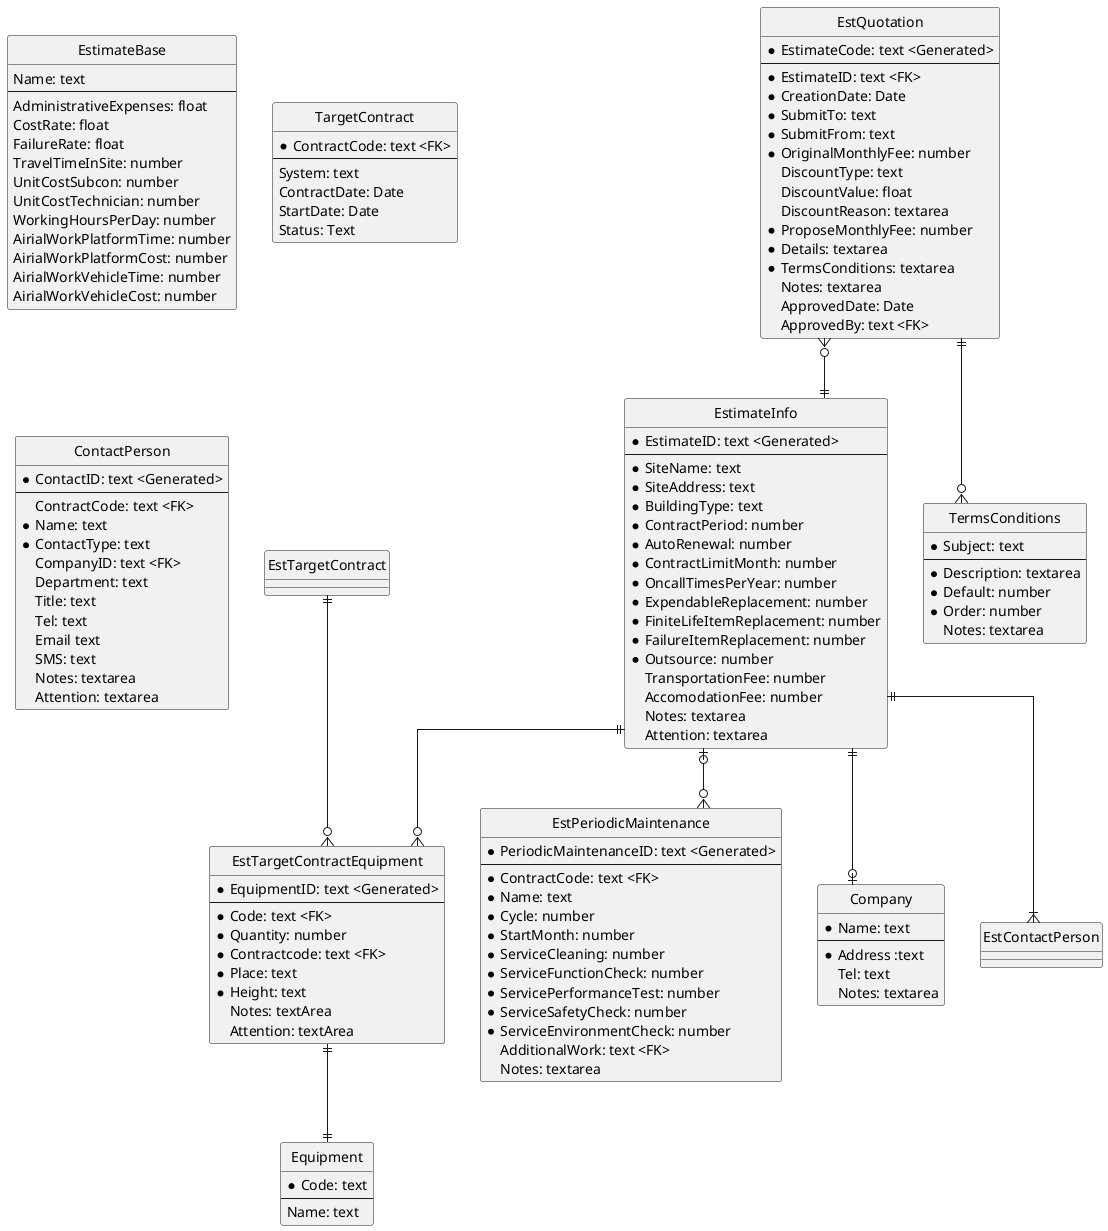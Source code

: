 @startuml
hide circle
skinparam linetype ortho

entity EstimateBase {
    Name: text
    --
    AdministrativeExpenses: float
    CostRate: float
    FailureRate: float
    TravelTimeInSite: number
    UnitCostSubcon: number
    UnitCostTechnician: number
    WorkingHoursPerDay: number
    AirialWorkPlatformTime: number
    AirialWorkPlatformCost: number
    AirialWorkVehicleTime: number
    AirialWorkVehicleCost: number
}
entity EstimateInfo {
    * EstimateID: text <Generated>
    --
    * SiteName: text
    * SiteAddress: text
    * BuildingType: text
    * ContractPeriod: number
    * AutoRenewal: number
    * ContractLimitMonth: number
    * OncallTimesPerYear: number
    * ExpendableReplacement: number
    * FiniteLifeItemReplacement: number
    * FailureItemReplacement: number
    * Outsource: number
    TransportationFee: number
    AccomodationFee: number
    Notes: textarea
    Attention: textarea
}
' EstimateID=1: Default setting
entity TargetContract {
    * ContractCode: text <FK>
    --
    System: text
    ContractDate: Date
    StartDate: Date
    Status: Text
}
' for demo, actually use CMS of each company.
entity EstTargetContractEquipment {
    * EquipmentID: text <Generated>
    --
    * Code: text <FK>
    * Quantity: number
    * Contractcode: text <FK>
    * Place: text
    * Height: text
    Notes: textArea
    Attention: textArea
}
entity EstPeriodicMaintenance {
    * PeriodicMaintenanceID: text <Generated>
    --
    * ContractCode: text <FK>
    * Name: text
    * Cycle: number
    * StartMonth: number
    * ServiceCleaning: number
    * ServiceFunctionCheck: number
    * ServicePerformanceTest: number
    * ServiceSafetyCheck: number
    * ServiceEnvironmentCheck: number
    AdditionalWork: text <FK>
    Notes: textarea
}
' PeriodicMaintenanceID=1: Default setting
entity Equipment {
    * Code: text
    --
    Name: text
}
entity ContactPerson {
    * ContactID: text <Generated>
    --
    ContractCode: text <FK>
    * Name: text
    * ContactType: text
    CompanyID: text <FK>
    Department: text
    Title: text
    Tel: text
    Email text
    SMS: text
    Notes: textarea
    Attention: textarea
}
entity Company {
    * Name: text
    --
    * Address :text
    Tel: text
    Notes: textarea
}
entity EstQuotation {
    * EstimateCode: text <Generated>
    --
    * EstimateID: text <FK>
    * CreationDate: Date
    * SubmitTo: text
    * SubmitFrom: text
    * OriginalMonthlyFee: number
    DiscountType: text
    DiscountValue: float
    DiscountReason: textarea
    * ProposeMonthlyFee: number
    * Details: textarea
    * TermsConditions: textarea
    Notes: textarea
    ApprovedDate: Date
    ApprovedBy: text <FK>
}
' DiscountType: Percentage/ Fixed fee/
entity TermsConditions {
    * Subject: text
    --
    * Description: textarea
    * Default: number
    * Order: number 
    Notes: textarea
}

EstimateInfo ||--o{ EstTargetContractEquipment
EstimateInfo ||--o| Company
EstimateInfo |o--o{ EstPeriodicMaintenance
EstimateInfo ||--|{ EstContactPerson
EstTargetContract ||--o{ EstTargetContractEquipment
EstTargetContractEquipment ||--|| Equipment
EstQuotation }o--|| EstimateInfo
EstQuotation ||--o{ TermsConditions
@enduml
